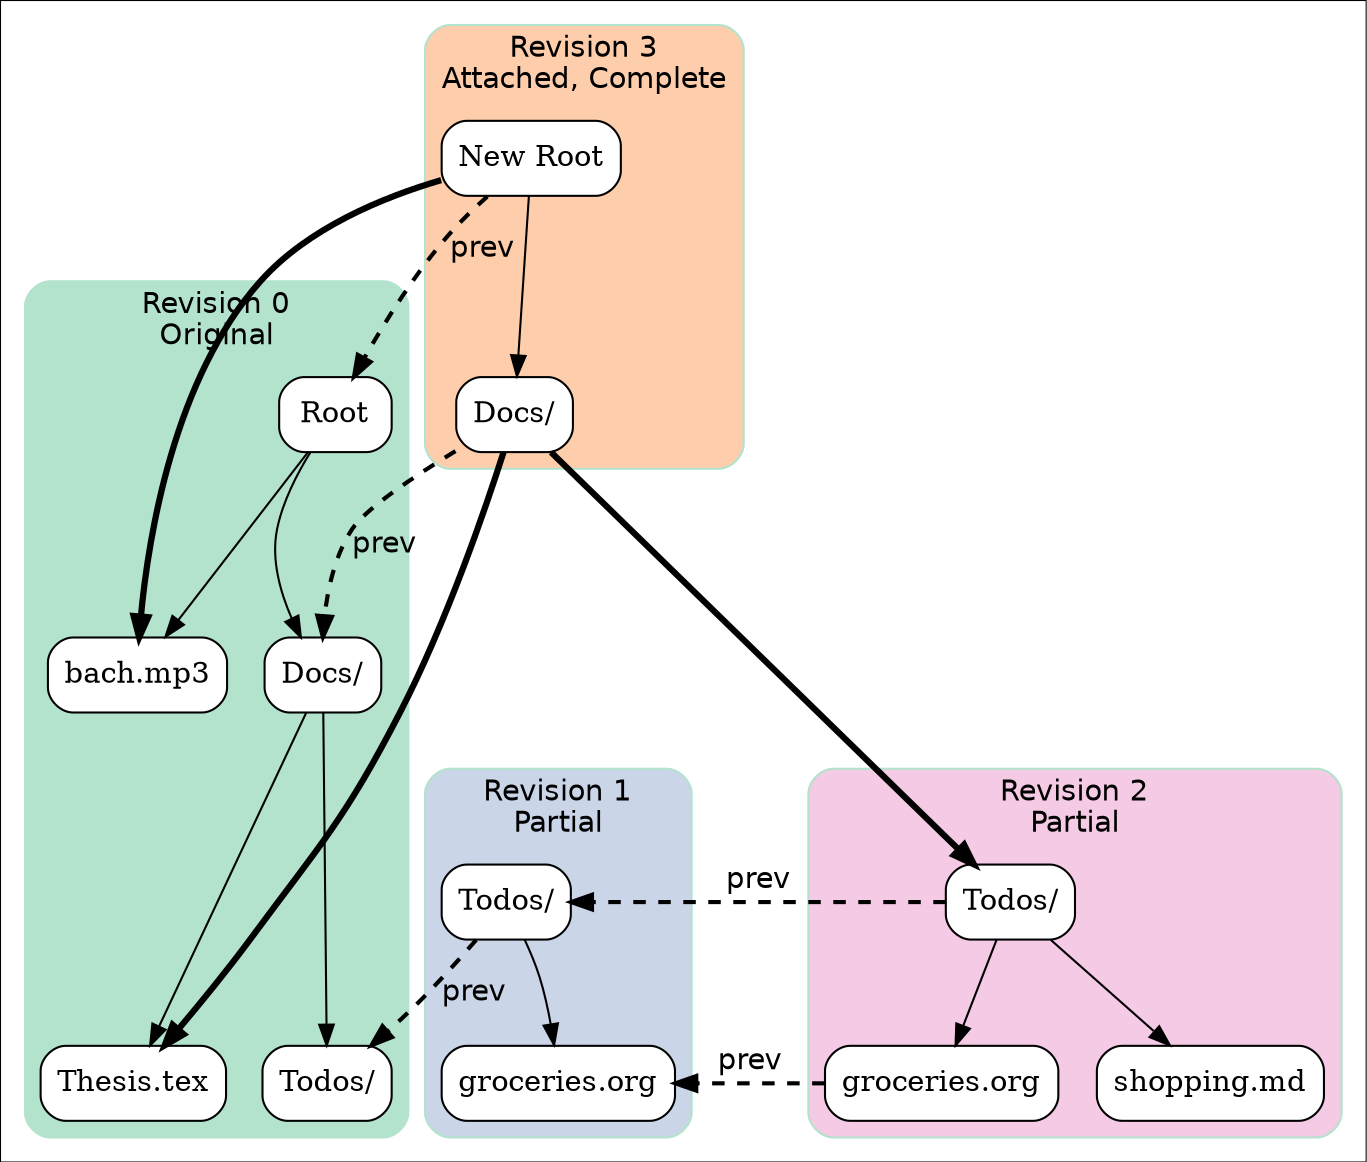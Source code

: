 digraph G {
    #########
    # SETUP #
    #########

    compound = true
    fontname = "Helvetica"

    edge [
        colorscheme = "pastel28"
        fontname = "Helvetica"
    ];

    node [
        shape = plaintext
        style = "rounded,filled"
        fillcolor = white
        shape = box
    ];

    graph [
        colorscheme = "pastel28"
        style = "rounded,filled"
        color = 1
        fontcolor = black
    ];

    #########
    # NODES #
    #########

    subgraph cluster_main {
        label = "Revision 0\nOriginal"

        a [label = "Root" shape = box]
        c [label = "Docs/"]
        d [label = "bach.mp3"]
        f [label = "Thesis.tex"]
        e [label = "Todos/"]

        a -> {c d} [minlen = 2]
        c -> {e f} [minlen = 2]
    }

    subgraph cluster_rev1 {
        label = "Revision 1\nPartial"
        fillcolor = 3

        i [label = "Todos/"]
        j [label = "groceries.org"]

        i -> j
    }

    subgraph cluster_rev2 {
        label = "Revision 2\nPartial"
        fillcolor = 4

        k [label = "Todos/"]
        l [label = "groceries.org"]
        m [label = "shopping.md"]

        k -> {l m}
    }

    subgraph cluster_attach {
        label = "Revision 3\nAttached, Complete"
        fillcolor = 2

        o [label = "Docs/"]
        n [label = "New Root" shape = box]

        n -> o
    }

    #########
    # EDGES #
    #########

    edge [
        penwidth = 3
        color = cornflowerblue
    ]

    o -> k
    o -> f
    n -> d

    edge [
        penwidth = 2
        style = dashed
        fontcolor = grey
        color = grey
        label = "prev"
    ]

    i -> e [weight = 100]
    k -> i [weight = 100 minlen = 5]
    n -> a [weight = 100]
    o -> c
    l -> j [minlen = 2]

    #########
    # HACKS #
    #########

    i -> l [style = invis]
    j -> l [style = invis]
    j -> l [weight = 100 style = invis]
}
